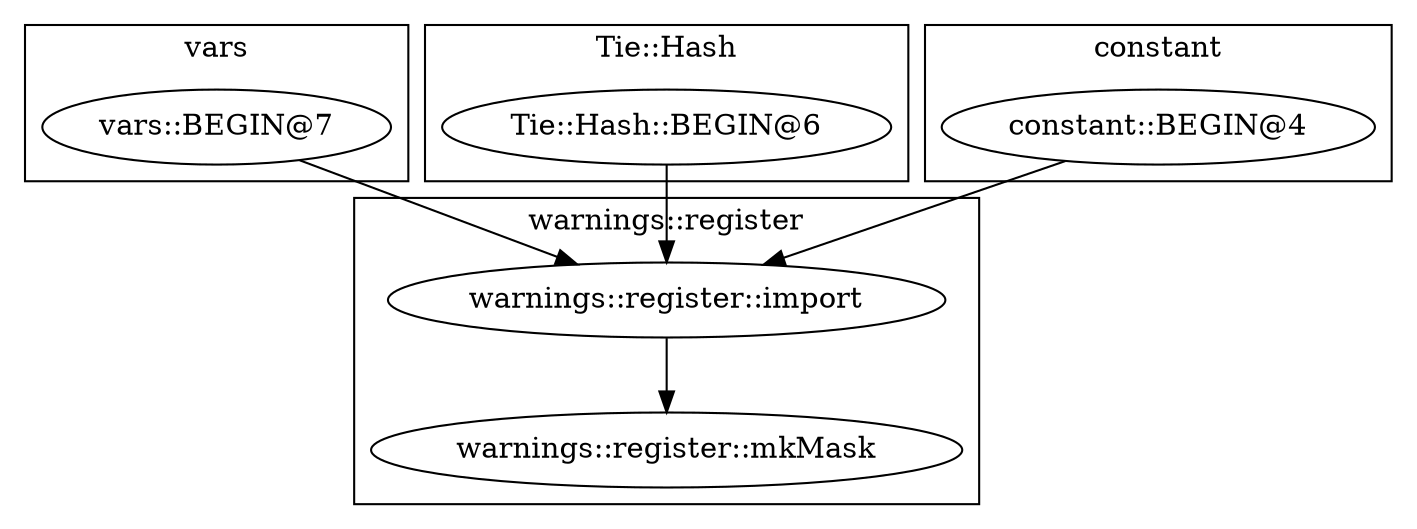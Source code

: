 digraph {
graph [overlap=false]
subgraph cluster_vars {
	label="vars";
	"vars::BEGIN@7";
}
subgraph cluster_Tie_Hash {
	label="Tie::Hash";
	"Tie::Hash::BEGIN@6";
}
subgraph cluster_constant {
	label="constant";
	"constant::BEGIN@4";
}
subgraph cluster_warnings_register {
	label="warnings::register";
	"warnings::register::mkMask";
	"warnings::register::import";
}
"warnings::register::import" -> "warnings::register::mkMask";
"constant::BEGIN@4" -> "warnings::register::import";
"Tie::Hash::BEGIN@6" -> "warnings::register::import";
"vars::BEGIN@7" -> "warnings::register::import";
}
